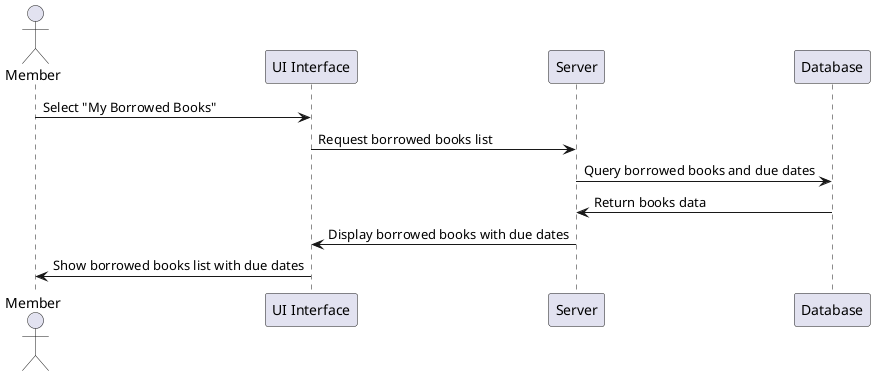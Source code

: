 @startuml
actor Member as member
participant "UI Interface" as ui
participant "Server" as server
participant "Database" as db

member -> ui : Select "My Borrowed Books"
ui -> server : Request borrowed books list
server -> db : Query borrowed books and due dates
db -> server : Return books data
server -> ui : Display borrowed books with due dates
ui -> member : Show borrowed books list with due dates

@enduml